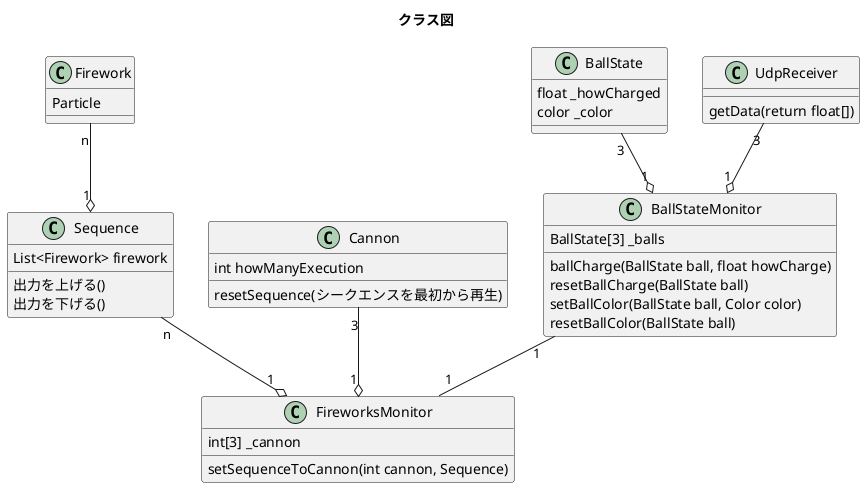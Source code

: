@startuml

title クラス図

class Firework {
    Particle

}

class Sequence {
    List<Firework> firework
出力を上げる()
出力を下げる()
}

class FireworksMonitor {
    int[3] _cannon
    setSequenceToCannon(int cannon, Sequence)
}

class Cannon{
    int howManyExecution
    
    resetSequence(シークエンスを最初から再生)
}

class BallStateMonitor {
    BallState[3] _balls
    ballCharge(BallState ball, float howCharge)
    resetBallCharge(BallState ball)
    setBallColor(BallState ball, Color color)
    resetBallColor(BallState ball)
}

class BallState{
    float _howCharged
    color _color
}

class UdpReceiver{
    getData(return float[])

}

Firework "n" --o "1" Sequence
Sequence "n" --o "1" FireworksMonitor

BallStateMonitor "1" -- "1" FireworksMonitor

UdpReceiver "3" --o "1" BallStateMonitor
BallState "3" --o "1" BallStateMonitor
Cannon "3" --o "1" FireworksMonitor




@enduml
